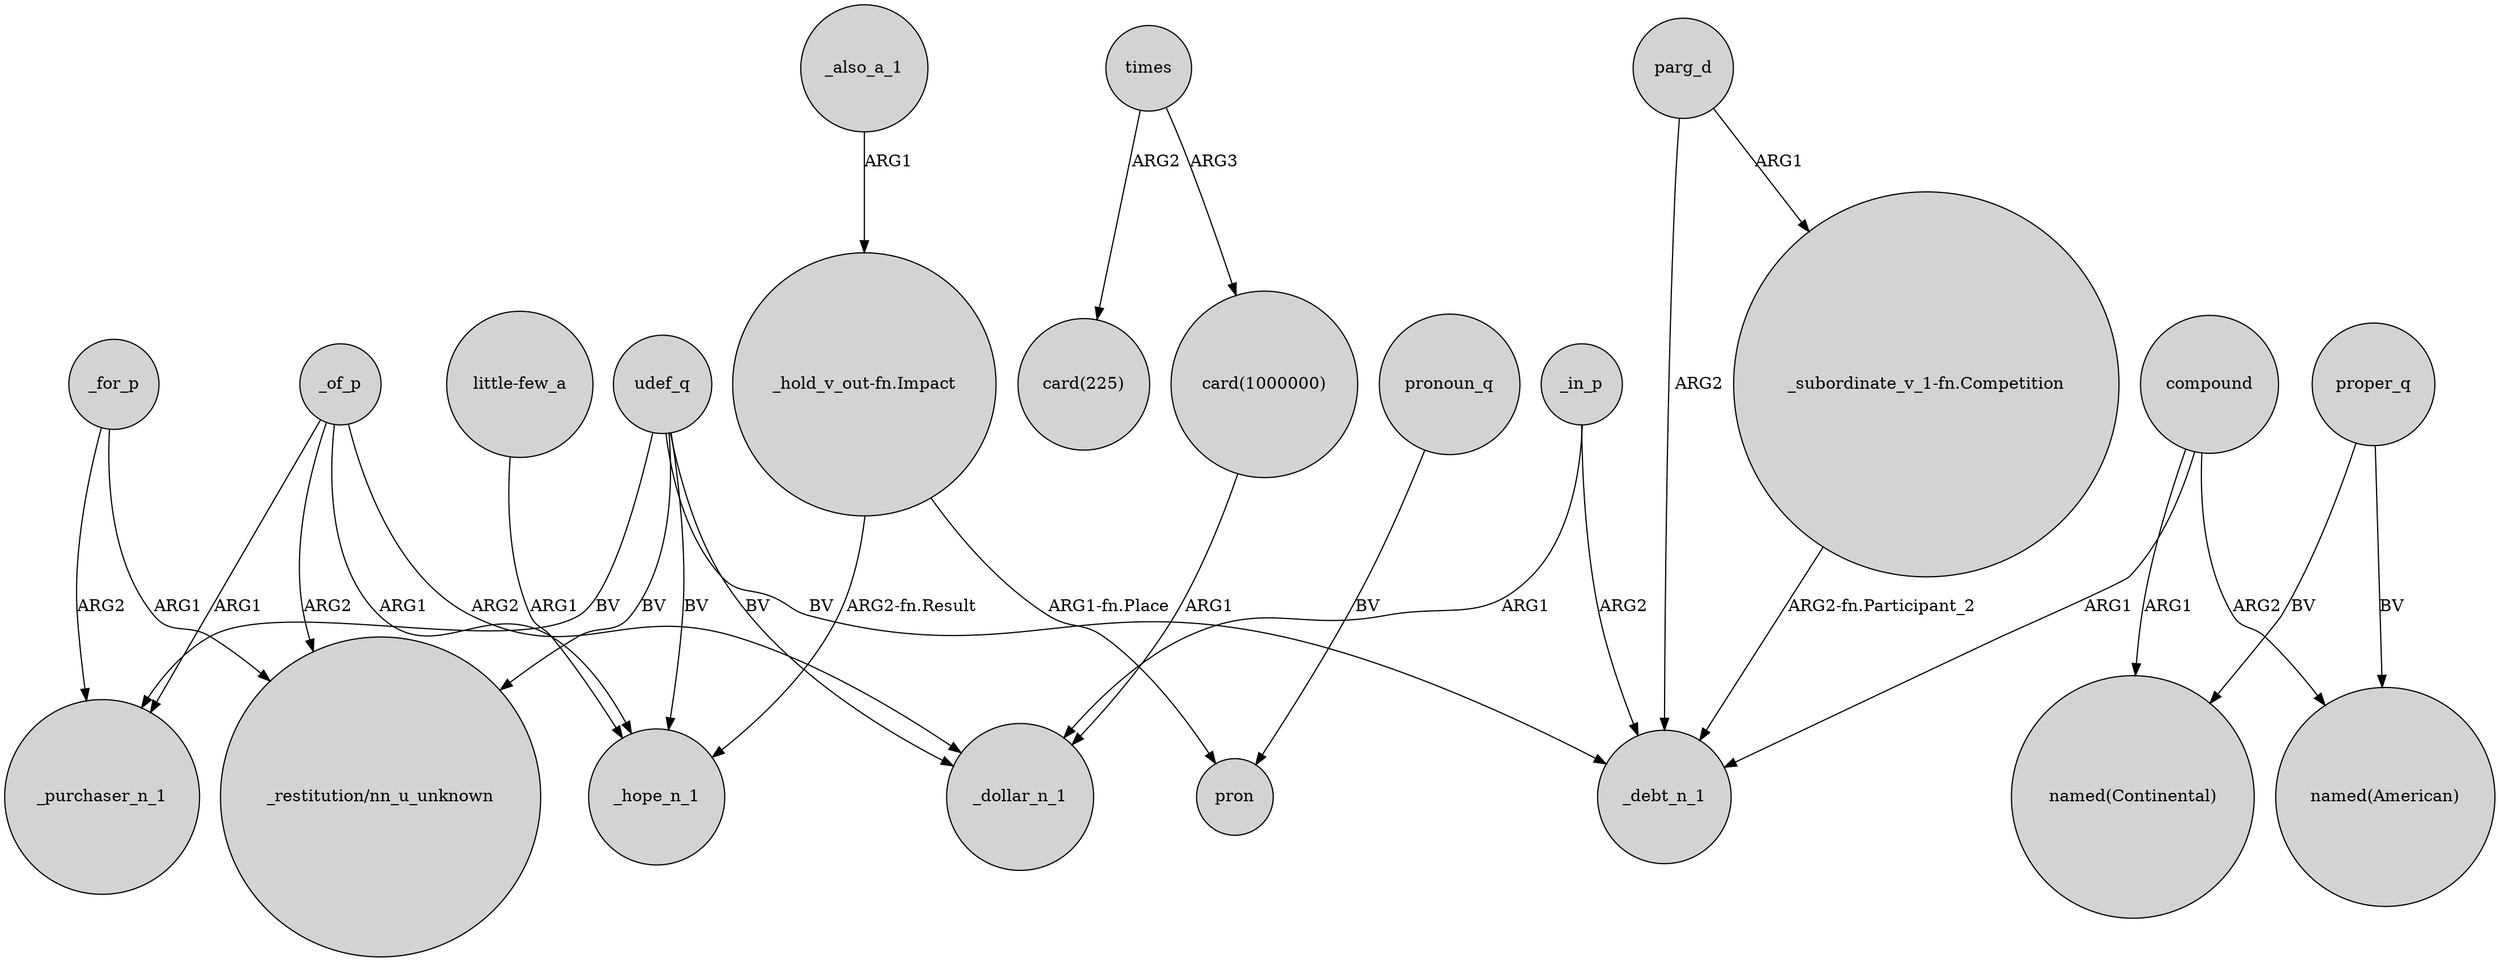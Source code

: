 digraph {
	node [shape=circle style=filled]
	udef_q -> "_restitution/nn_u_unknown" [label=BV]
	_of_p -> _hope_n_1 [label=ARG1]
	udef_q -> _hope_n_1 [label=BV]
	proper_q -> "named(Continental)" [label=BV]
	times -> "card(225)" [label=ARG2]
	_for_p -> "_restitution/nn_u_unknown" [label=ARG1]
	times -> "card(1000000)" [label=ARG3]
	_also_a_1 -> "_hold_v_out-fn.Impact" [label=ARG1]
	_of_p -> _purchaser_n_1 [label=ARG1]
	udef_q -> _purchaser_n_1 [label=BV]
	pronoun_q -> pron [label=BV]
	_in_p -> _dollar_n_1 [label=ARG1]
	udef_q -> _debt_n_1 [label=BV]
	"little-few_a" -> _hope_n_1 [label=ARG1]
	udef_q -> _dollar_n_1 [label=BV]
	"card(1000000)" -> _dollar_n_1 [label=ARG1]
	_for_p -> _purchaser_n_1 [label=ARG2]
	_in_p -> _debt_n_1 [label=ARG2]
	parg_d -> "_subordinate_v_1-fn.Competition" [label=ARG1]
	"_hold_v_out-fn.Impact" -> _hope_n_1 [label="ARG2-fn.Result"]
	compound -> "named(American)" [label=ARG2]
	"_hold_v_out-fn.Impact" -> pron [label="ARG1-fn.Place"]
	_of_p -> _dollar_n_1 [label=ARG2]
	proper_q -> "named(American)" [label=BV]
	compound -> _debt_n_1 [label=ARG1]
	compound -> "named(Continental)" [label=ARG1]
	parg_d -> _debt_n_1 [label=ARG2]
	"_subordinate_v_1-fn.Competition" -> _debt_n_1 [label="ARG2-fn.Participant_2"]
	_of_p -> "_restitution/nn_u_unknown" [label=ARG2]
}
